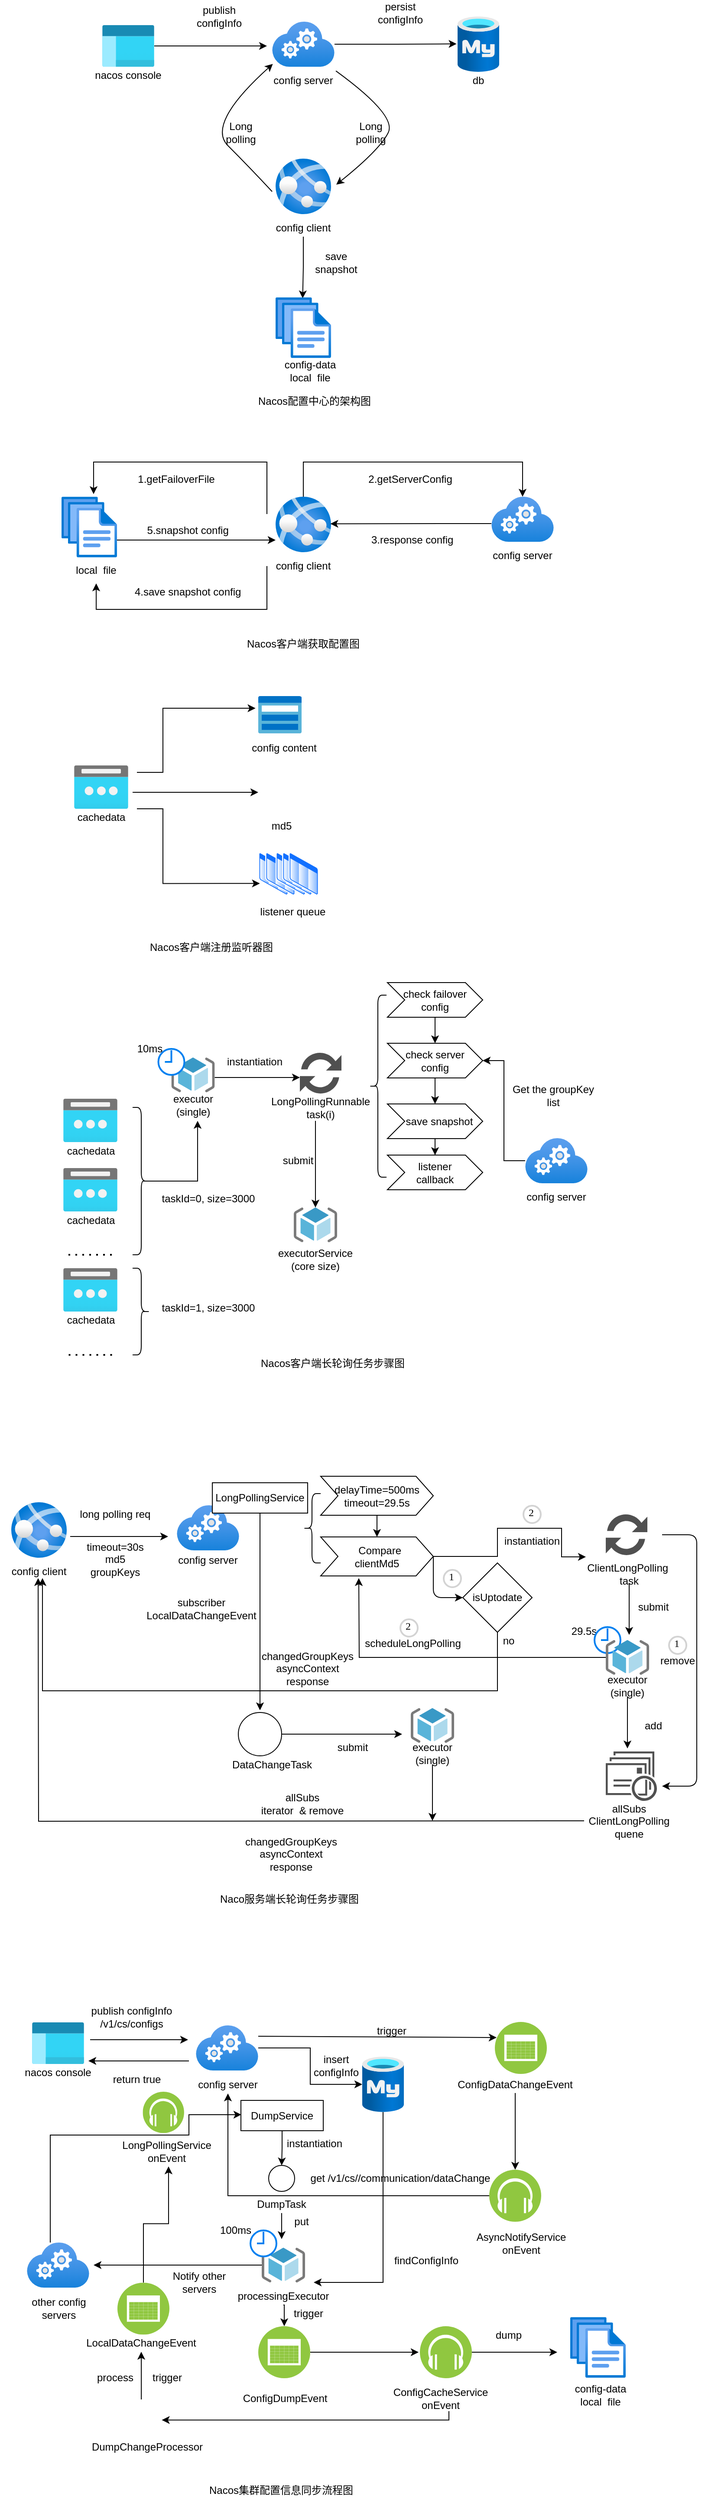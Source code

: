 <mxfile version="15.0.6" type="github">
  <diagram id="Z2MBk3b5jhYrL6u7EaBI" name="第 1 页">
    <mxGraphModel dx="946" dy="662" grid="1" gridSize="10" guides="1" tooltips="1" connect="1" arrows="1" fold="1" page="1" pageScale="1" pageWidth="827" pageHeight="1169" math="0" shadow="0">
      <root>
        <mxCell id="0" />
        <mxCell id="1" parent="0" />
        <mxCell id="Sb2YkB7NiELVCZ7mtvQ2-1" value="" style="aspect=fixed;html=1;points=[];align=center;image;fontSize=12;image=img/lib/azure2/databases/Azure_Database_MySQL_Server.svg;" parent="1" vertex="1">
          <mxGeometry x="540" y="126" width="48" height="64" as="geometry" />
        </mxCell>
        <mxCell id="Sb2YkB7NiELVCZ7mtvQ2-16" style="edgeStyle=orthogonalEdgeStyle;rounded=0;orthogonalLoop=1;jettySize=auto;html=1;" parent="1" source="Sb2YkB7NiELVCZ7mtvQ2-4" edge="1">
          <mxGeometry relative="1" as="geometry">
            <mxPoint x="320" y="160" as="targetPoint" />
          </mxGeometry>
        </mxCell>
        <mxCell id="Sb2YkB7NiELVCZ7mtvQ2-17" style="edgeStyle=orthogonalEdgeStyle;rounded=0;orthogonalLoop=1;jettySize=auto;html=1;entryX=-0.025;entryY=0.494;entryDx=0;entryDy=0;entryPerimeter=0;" parent="1" source="Sb2YkB7NiELVCZ7mtvQ2-6" target="Sb2YkB7NiELVCZ7mtvQ2-1" edge="1">
          <mxGeometry relative="1" as="geometry" />
        </mxCell>
        <mxCell id="Sb2YkB7NiELVCZ7mtvQ2-13" value="db" style="text;html=1;strokeColor=none;fillColor=none;align=center;verticalAlign=middle;whiteSpace=wrap;rounded=0;" parent="1" vertex="1">
          <mxGeometry x="519" y="190" width="90" height="20" as="geometry" />
        </mxCell>
        <mxCell id="Sb2YkB7NiELVCZ7mtvQ2-23" style="edgeStyle=orthogonalEdgeStyle;rounded=0;orthogonalLoop=1;jettySize=auto;html=1;entryX=0.488;entryY=0.017;entryDx=0;entryDy=0;entryPerimeter=0;" parent="1" source="Sb2YkB7NiELVCZ7mtvQ2-14" target="Sb2YkB7NiELVCZ7mtvQ2-3" edge="1">
          <mxGeometry relative="1" as="geometry" />
        </mxCell>
        <mxCell id="Sb2YkB7NiELVCZ7mtvQ2-20" value="" style="curved=1;endArrow=classic;html=1;exitX=-0.062;exitY=0.594;exitDx=0;exitDy=0;exitPerimeter=0;entryX=0.011;entryY=0.938;entryDx=0;entryDy=0;entryPerimeter=0;" parent="1" source="Sb2YkB7NiELVCZ7mtvQ2-5" target="Sb2YkB7NiELVCZ7mtvQ2-6" edge="1">
          <mxGeometry width="50" height="50" relative="1" as="geometry">
            <mxPoint x="250" y="300" as="sourcePoint" />
            <mxPoint x="300" y="250" as="targetPoint" />
            <Array as="points">
              <mxPoint x="300" y="300" />
              <mxPoint x="250" y="250" />
            </Array>
          </mxGeometry>
        </mxCell>
        <mxCell id="Sb2YkB7NiELVCZ7mtvQ2-22" value="" style="curved=1;endArrow=classic;html=1;exitX=1.022;exitY=1.092;exitDx=0;exitDy=0;exitPerimeter=0;" parent="1" source="Sb2YkB7NiELVCZ7mtvQ2-6" edge="1">
          <mxGeometry width="50" height="50" relative="1" as="geometry">
            <mxPoint x="420" y="190" as="sourcePoint" />
            <mxPoint x="400" y="320" as="targetPoint" />
            <Array as="points">
              <mxPoint x="470" y="240" />
              <mxPoint x="450" y="280" />
            </Array>
          </mxGeometry>
        </mxCell>
        <mxCell id="Sb2YkB7NiELVCZ7mtvQ2-24" value="Long polling" style="text;html=1;strokeColor=none;fillColor=none;align=center;verticalAlign=middle;whiteSpace=wrap;rounded=0;" parent="1" vertex="1">
          <mxGeometry x="270" y="250" width="40" height="20" as="geometry" />
        </mxCell>
        <mxCell id="Sb2YkB7NiELVCZ7mtvQ2-26" value="Long polling" style="text;html=1;strokeColor=none;fillColor=none;align=center;verticalAlign=middle;whiteSpace=wrap;rounded=0;" parent="1" vertex="1">
          <mxGeometry x="420" y="250" width="40" height="20" as="geometry" />
        </mxCell>
        <mxCell id="Sb2YkB7NiELVCZ7mtvQ2-27" value="save snapshot" style="text;html=1;strokeColor=none;fillColor=none;align=center;verticalAlign=middle;whiteSpace=wrap;rounded=0;" parent="1" vertex="1">
          <mxGeometry x="380" y="400" width="40" height="20" as="geometry" />
        </mxCell>
        <mxCell id="Sb2YkB7NiELVCZ7mtvQ2-30" value="publish configInfo" style="text;html=1;strokeColor=none;fillColor=none;align=center;verticalAlign=middle;whiteSpace=wrap;rounded=0;" parent="1" vertex="1">
          <mxGeometry x="220" y="116" width="90" height="20" as="geometry" />
        </mxCell>
        <mxCell id="Sb2YkB7NiELVCZ7mtvQ2-31" value="persist configInfo" style="text;html=1;strokeColor=none;fillColor=none;align=center;verticalAlign=middle;whiteSpace=wrap;rounded=0;" parent="1" vertex="1">
          <mxGeometry x="429" y="112" width="90" height="20" as="geometry" />
        </mxCell>
        <mxCell id="Sb2YkB7NiELVCZ7mtvQ2-32" value="Nacos配置中心的架构图" style="text;html=1;strokeColor=none;fillColor=none;align=center;verticalAlign=middle;whiteSpace=wrap;rounded=0;" parent="1" vertex="1">
          <mxGeometry x="290" y="560" width="170" height="20" as="geometry" />
        </mxCell>
        <mxCell id="Sb2YkB7NiELVCZ7mtvQ2-33" value="" style="group" parent="1" vertex="1" connectable="0">
          <mxGeometry x="317" y="290" width="90" height="90" as="geometry" />
        </mxCell>
        <mxCell id="Sb2YkB7NiELVCZ7mtvQ2-5" value="" style="aspect=fixed;html=1;points=[];align=center;image;fontSize=12;image=img/lib/azure2/compute/App_Services.svg;" parent="Sb2YkB7NiELVCZ7mtvQ2-33" vertex="1">
          <mxGeometry x="13" width="64" height="64" as="geometry" />
        </mxCell>
        <mxCell id="Sb2YkB7NiELVCZ7mtvQ2-14" value="config client" style="text;html=1;strokeColor=none;fillColor=none;align=center;verticalAlign=middle;whiteSpace=wrap;rounded=0;" parent="Sb2YkB7NiELVCZ7mtvQ2-33" vertex="1">
          <mxGeometry y="70" width="90" height="20" as="geometry" />
        </mxCell>
        <mxCell id="Sb2YkB7NiELVCZ7mtvQ2-34" value="" style="group" parent="1" vertex="1" connectable="0">
          <mxGeometry x="317" y="132" width="90" height="78" as="geometry" />
        </mxCell>
        <mxCell id="Sb2YkB7NiELVCZ7mtvQ2-6" value="" style="aspect=fixed;html=1;points=[];align=center;image;fontSize=12;image=img/lib/azure2/compute/Cloud_Services_Classic.svg;" parent="Sb2YkB7NiELVCZ7mtvQ2-34" vertex="1">
          <mxGeometry x="9" width="72" height="52" as="geometry" />
        </mxCell>
        <mxCell id="Sb2YkB7NiELVCZ7mtvQ2-12" value="config server" style="text;html=1;strokeColor=none;fillColor=none;align=center;verticalAlign=middle;whiteSpace=wrap;rounded=0;" parent="Sb2YkB7NiELVCZ7mtvQ2-34" vertex="1">
          <mxGeometry y="58" width="90" height="20" as="geometry" />
        </mxCell>
        <mxCell id="Sb2YkB7NiELVCZ7mtvQ2-38" value="" style="group" parent="1" vertex="1" connectable="0">
          <mxGeometry x="115" y="136" width="90" height="68" as="geometry" />
        </mxCell>
        <mxCell id="Sb2YkB7NiELVCZ7mtvQ2-4" value="" style="aspect=fixed;html=1;points=[];align=center;image;fontSize=12;image=img/lib/azure2/general/Management_Portal.svg;" parent="Sb2YkB7NiELVCZ7mtvQ2-38" vertex="1">
          <mxGeometry x="15" width="60" height="48" as="geometry" />
        </mxCell>
        <mxCell id="Sb2YkB7NiELVCZ7mtvQ2-9" value="nacos console" style="text;html=1;strokeColor=none;fillColor=none;align=center;verticalAlign=middle;whiteSpace=wrap;rounded=0;" parent="Sb2YkB7NiELVCZ7mtvQ2-38" vertex="1">
          <mxGeometry y="48" width="90" height="20" as="geometry" />
        </mxCell>
        <mxCell id="Sb2YkB7NiELVCZ7mtvQ2-39" value="" style="group" parent="1" vertex="1" connectable="0">
          <mxGeometry x="317" y="680" width="90" height="90" as="geometry" />
        </mxCell>
        <mxCell id="Sb2YkB7NiELVCZ7mtvQ2-40" value="" style="aspect=fixed;html=1;points=[];align=center;image;fontSize=12;image=img/lib/azure2/compute/App_Services.svg;" parent="Sb2YkB7NiELVCZ7mtvQ2-39" vertex="1">
          <mxGeometry x="13" width="64" height="64" as="geometry" />
        </mxCell>
        <mxCell id="Sb2YkB7NiELVCZ7mtvQ2-41" value="config client" style="text;html=1;strokeColor=none;fillColor=none;align=center;verticalAlign=middle;whiteSpace=wrap;rounded=0;" parent="Sb2YkB7NiELVCZ7mtvQ2-39" vertex="1">
          <mxGeometry y="70" width="90" height="20" as="geometry" />
        </mxCell>
        <mxCell id="Sb2YkB7NiELVCZ7mtvQ2-45" value="" style="group" parent="1" vertex="1" connectable="0">
          <mxGeometry x="317" y="450" width="106" height="100" as="geometry" />
        </mxCell>
        <mxCell id="Sb2YkB7NiELVCZ7mtvQ2-50" value="" style="group" parent="Sb2YkB7NiELVCZ7mtvQ2-45" vertex="1" connectable="0">
          <mxGeometry width="106" height="100" as="geometry" />
        </mxCell>
        <mxCell id="Sb2YkB7NiELVCZ7mtvQ2-3" value="" style="aspect=fixed;html=1;points=[];align=center;image;fontSize=12;image=img/lib/azure2/general/Files.svg;" parent="Sb2YkB7NiELVCZ7mtvQ2-50" vertex="1">
          <mxGeometry x="13" width="64" height="70" as="geometry" />
        </mxCell>
        <mxCell id="Sb2YkB7NiELVCZ7mtvQ2-15" value="config-data&lt;br&gt;local&amp;nbsp;&amp;nbsp;file" style="text;html=1;strokeColor=none;fillColor=none;align=center;verticalAlign=middle;whiteSpace=wrap;rounded=0;" parent="Sb2YkB7NiELVCZ7mtvQ2-50" vertex="1">
          <mxGeometry y="70" width="106" height="30" as="geometry" />
        </mxCell>
        <mxCell id="Sb2YkB7NiELVCZ7mtvQ2-47" value="" style="group" parent="1" vertex="1" connectable="0">
          <mxGeometry x="570" y="680" width="90" height="78" as="geometry" />
        </mxCell>
        <mxCell id="Sb2YkB7NiELVCZ7mtvQ2-48" value="" style="aspect=fixed;html=1;points=[];align=center;image;fontSize=12;image=img/lib/azure2/compute/Cloud_Services_Classic.svg;" parent="Sb2YkB7NiELVCZ7mtvQ2-47" vertex="1">
          <mxGeometry x="9" width="72" height="52" as="geometry" />
        </mxCell>
        <mxCell id="Sb2YkB7NiELVCZ7mtvQ2-49" value="config server" style="text;html=1;strokeColor=none;fillColor=none;align=center;verticalAlign=middle;whiteSpace=wrap;rounded=0;" parent="Sb2YkB7NiELVCZ7mtvQ2-47" vertex="1">
          <mxGeometry y="58" width="90" height="20" as="geometry" />
        </mxCell>
        <mxCell id="Sb2YkB7NiELVCZ7mtvQ2-51" value="" style="group" parent="1" vertex="1" connectable="0">
          <mxGeometry x="70" y="680" width="106" height="100" as="geometry" />
        </mxCell>
        <mxCell id="Sb2YkB7NiELVCZ7mtvQ2-52" value="" style="group" parent="Sb2YkB7NiELVCZ7mtvQ2-51" vertex="1" connectable="0">
          <mxGeometry width="106" height="100" as="geometry" />
        </mxCell>
        <mxCell id="Sb2YkB7NiELVCZ7mtvQ2-53" value="" style="aspect=fixed;html=1;points=[];align=center;image;fontSize=12;image=img/lib/azure2/general/Files.svg;" parent="Sb2YkB7NiELVCZ7mtvQ2-52" vertex="1">
          <mxGeometry x="13" width="64" height="70" as="geometry" />
        </mxCell>
        <mxCell id="Sb2YkB7NiELVCZ7mtvQ2-54" value="local&amp;nbsp;&amp;nbsp;file" style="text;html=1;strokeColor=none;fillColor=none;align=center;verticalAlign=middle;whiteSpace=wrap;rounded=0;" parent="Sb2YkB7NiELVCZ7mtvQ2-52" vertex="1">
          <mxGeometry y="70" width="106" height="30" as="geometry" />
        </mxCell>
        <mxCell id="Sb2YkB7NiELVCZ7mtvQ2-55" value="Nacos客户端获取配置图" style="text;html=1;strokeColor=none;fillColor=none;align=center;verticalAlign=middle;whiteSpace=wrap;rounded=0;" parent="1" vertex="1">
          <mxGeometry x="277" y="840" width="170" height="20" as="geometry" />
        </mxCell>
        <mxCell id="Sb2YkB7NiELVCZ7mtvQ2-57" style="edgeStyle=orthogonalEdgeStyle;rounded=0;orthogonalLoop=1;jettySize=auto;html=1;" parent="1" edge="1">
          <mxGeometry relative="1" as="geometry">
            <mxPoint x="120" y="677" as="targetPoint" />
            <mxPoint x="320" y="700" as="sourcePoint" />
            <Array as="points">
              <mxPoint x="320" y="640" />
              <mxPoint x="120" y="640" />
            </Array>
          </mxGeometry>
        </mxCell>
        <mxCell id="Sb2YkB7NiELVCZ7mtvQ2-58" style="edgeStyle=orthogonalEdgeStyle;rounded=0;orthogonalLoop=1;jettySize=auto;html=1;" parent="1" source="Sb2YkB7NiELVCZ7mtvQ2-53" edge="1">
          <mxGeometry relative="1" as="geometry">
            <mxPoint x="330" y="730" as="targetPoint" />
            <Array as="points">
              <mxPoint x="190" y="730" />
              <mxPoint x="190" y="730" />
            </Array>
          </mxGeometry>
        </mxCell>
        <mxCell id="Sb2YkB7NiELVCZ7mtvQ2-59" style="edgeStyle=orthogonalEdgeStyle;rounded=0;orthogonalLoop=1;jettySize=auto;html=1;entryX=0.5;entryY=1;entryDx=0;entryDy=0;" parent="1" target="Sb2YkB7NiELVCZ7mtvQ2-54" edge="1">
          <mxGeometry relative="1" as="geometry">
            <mxPoint x="220" y="840" as="targetPoint" />
            <mxPoint x="320" y="760" as="sourcePoint" />
            <Array as="points">
              <mxPoint x="320" y="765" />
              <mxPoint x="320" y="810" />
              <mxPoint x="123" y="810" />
            </Array>
          </mxGeometry>
        </mxCell>
        <mxCell id="Sb2YkB7NiELVCZ7mtvQ2-61" value="1.getFailoverFile" style="text;html=1;align=center;verticalAlign=middle;resizable=0;points=[];autosize=1;strokeColor=none;fillColor=none;" parent="1" vertex="1">
          <mxGeometry x="165" y="650" width="100" height="20" as="geometry" />
        </mxCell>
        <mxCell id="Sb2YkB7NiELVCZ7mtvQ2-66" style="edgeStyle=orthogonalEdgeStyle;rounded=0;orthogonalLoop=1;jettySize=auto;html=1;" parent="1" source="Sb2YkB7NiELVCZ7mtvQ2-40" target="Sb2YkB7NiELVCZ7mtvQ2-48" edge="1">
          <mxGeometry relative="1" as="geometry">
            <mxPoint x="590" y="650" as="targetPoint" />
            <Array as="points">
              <mxPoint x="362" y="640" />
              <mxPoint x="615" y="640" />
            </Array>
          </mxGeometry>
        </mxCell>
        <mxCell id="Sb2YkB7NiELVCZ7mtvQ2-67" style="edgeStyle=orthogonalEdgeStyle;rounded=0;orthogonalLoop=1;jettySize=auto;html=1;entryX=0.988;entryY=0.488;entryDx=0;entryDy=0;entryPerimeter=0;" parent="1" source="Sb2YkB7NiELVCZ7mtvQ2-48" target="Sb2YkB7NiELVCZ7mtvQ2-40" edge="1">
          <mxGeometry relative="1" as="geometry">
            <Array as="points">
              <mxPoint x="530" y="711" />
              <mxPoint x="530" y="711" />
            </Array>
          </mxGeometry>
        </mxCell>
        <mxCell id="Sb2YkB7NiELVCZ7mtvQ2-68" value="2.getServerConfig" style="text;html=1;align=center;verticalAlign=middle;resizable=0;points=[];autosize=1;strokeColor=none;fillColor=none;" parent="1" vertex="1">
          <mxGeometry x="430" y="650" width="110" height="20" as="geometry" />
        </mxCell>
        <mxCell id="Sb2YkB7NiELVCZ7mtvQ2-69" value="3.response config&amp;nbsp;" style="text;html=1;align=center;verticalAlign=middle;resizable=0;points=[];autosize=1;strokeColor=none;fillColor=none;" parent="1" vertex="1">
          <mxGeometry x="434" y="720" width="110" height="20" as="geometry" />
        </mxCell>
        <mxCell id="Sb2YkB7NiELVCZ7mtvQ2-70" value="4.save snapshot config&amp;nbsp;" style="text;html=1;align=center;verticalAlign=middle;resizable=0;points=[];autosize=1;strokeColor=none;fillColor=none;" parent="1" vertex="1">
          <mxGeometry x="160" y="780" width="140" height="20" as="geometry" />
        </mxCell>
        <mxCell id="Sb2YkB7NiELVCZ7mtvQ2-71" value="5.snapshot config&amp;nbsp;" style="text;html=1;align=center;verticalAlign=middle;resizable=0;points=[];autosize=1;strokeColor=none;fillColor=none;" parent="1" vertex="1">
          <mxGeometry x="175" y="709" width="110" height="20" as="geometry" />
        </mxCell>
        <mxCell id="Sb2YkB7NiELVCZ7mtvQ2-103" style="edgeStyle=orthogonalEdgeStyle;rounded=0;orthogonalLoop=1;jettySize=auto;html=1;entryX=-0.064;entryY=0.326;entryDx=0;entryDy=0;entryPerimeter=0;" parent="1" target="Sb2YkB7NiELVCZ7mtvQ2-81" edge="1">
          <mxGeometry relative="1" as="geometry">
            <mxPoint x="170" y="998" as="sourcePoint" />
            <Array as="points">
              <mxPoint x="200" y="998" />
              <mxPoint x="200" y="924" />
            </Array>
          </mxGeometry>
        </mxCell>
        <mxCell id="Sb2YkB7NiELVCZ7mtvQ2-104" style="edgeStyle=orthogonalEdgeStyle;rounded=0;orthogonalLoop=1;jettySize=auto;html=1;entryX=0;entryY=0.5;entryDx=0;entryDy=0;" parent="1" target="Sb2YkB7NiELVCZ7mtvQ2-92" edge="1">
          <mxGeometry relative="1" as="geometry">
            <mxPoint x="165" y="1021" as="sourcePoint" />
            <Array as="points">
              <mxPoint x="200" y="1021" />
              <mxPoint x="200" y="1021" />
            </Array>
          </mxGeometry>
        </mxCell>
        <mxCell id="Sb2YkB7NiELVCZ7mtvQ2-81" value="" style="aspect=fixed;html=1;points=[];align=center;image;fontSize=12;image=img/lib/mscae/ClassicStorage.svg;" parent="1" vertex="1">
          <mxGeometry x="310" y="910" width="50" height="43" as="geometry" />
        </mxCell>
        <mxCell id="Sb2YkB7NiELVCZ7mtvQ2-91" value="config content" style="text;html=1;strokeColor=none;fillColor=none;align=center;verticalAlign=middle;whiteSpace=wrap;rounded=0;" parent="1" vertex="1">
          <mxGeometry x="300" y="960" width="80" height="20" as="geometry" />
        </mxCell>
        <mxCell id="Sb2YkB7NiELVCZ7mtvQ2-92" value="" style="shape=image;html=1;verticalAlign=top;verticalLabelPosition=bottom;labelBackgroundColor=#ffffff;imageAspect=0;aspect=fixed;image=https://cdn0.iconfinder.com/data/icons/security-double-colour-blue-black-vol-2/52/folder__security__secret__locked-128.png" parent="1" vertex="1">
          <mxGeometry x="310" y="992" width="58" height="58" as="geometry" />
        </mxCell>
        <mxCell id="Sb2YkB7NiELVCZ7mtvQ2-94" value="md5" style="text;html=1;strokeColor=none;fillColor=none;align=center;verticalAlign=middle;whiteSpace=wrap;rounded=0;" parent="1" vertex="1">
          <mxGeometry x="317" y="1050" width="40" height="20" as="geometry" />
        </mxCell>
        <mxCell id="Sb2YkB7NiELVCZ7mtvQ2-95" value="listener queue" style="text;html=1;strokeColor=none;fillColor=none;align=center;verticalAlign=middle;whiteSpace=wrap;rounded=0;" parent="1" vertex="1">
          <mxGeometry x="310" y="1149" width="80" height="20" as="geometry" />
        </mxCell>
        <mxCell id="Sb2YkB7NiELVCZ7mtvQ2-105" style="edgeStyle=orthogonalEdgeStyle;rounded=0;orthogonalLoop=1;jettySize=auto;html=1;entryX=0;entryY=0.75;entryDx=0;entryDy=0;" parent="1" target="Sb2YkB7NiELVCZ7mtvQ2-87" edge="1">
          <mxGeometry relative="1" as="geometry">
            <mxPoint x="170" y="1040" as="sourcePoint" />
            <Array as="points">
              <mxPoint x="170" y="1040" />
              <mxPoint x="200" y="1040" />
              <mxPoint x="200" y="1126" />
            </Array>
          </mxGeometry>
        </mxCell>
        <mxCell id="Sb2YkB7NiELVCZ7mtvQ2-102" value="" style="group" parent="1" vertex="1" connectable="0">
          <mxGeometry x="310" y="1090" width="70" height="50" as="geometry" />
        </mxCell>
        <mxCell id="Sb2YkB7NiELVCZ7mtvQ2-87" value="" style="aspect=fixed;perimeter=ellipsePerimeter;html=1;align=center;shadow=0;dashed=0;spacingTop=3;image;image=img/lib/active_directory/list.svg;" parent="Sb2YkB7NiELVCZ7mtvQ2-102" vertex="1">
          <mxGeometry width="35" height="50" as="geometry" />
        </mxCell>
        <mxCell id="Sb2YkB7NiELVCZ7mtvQ2-98" value="" style="aspect=fixed;perimeter=ellipsePerimeter;html=1;align=center;shadow=0;dashed=0;spacingTop=3;image;image=img/lib/active_directory/list.svg;" parent="Sb2YkB7NiELVCZ7mtvQ2-102" vertex="1">
          <mxGeometry x="8" width="35" height="50" as="geometry" />
        </mxCell>
        <mxCell id="Sb2YkB7NiELVCZ7mtvQ2-99" value="" style="aspect=fixed;perimeter=ellipsePerimeter;html=1;align=center;shadow=0;dashed=0;spacingTop=3;image;image=img/lib/active_directory/list.svg;" parent="Sb2YkB7NiELVCZ7mtvQ2-102" vertex="1">
          <mxGeometry x="20" width="35" height="50" as="geometry" />
        </mxCell>
        <mxCell id="Sb2YkB7NiELVCZ7mtvQ2-100" value="" style="aspect=fixed;perimeter=ellipsePerimeter;html=1;align=center;shadow=0;dashed=0;spacingTop=3;image;image=img/lib/active_directory/list.svg;" parent="Sb2YkB7NiELVCZ7mtvQ2-102" vertex="1">
          <mxGeometry x="27.5" width="35" height="50" as="geometry" />
        </mxCell>
        <mxCell id="Sb2YkB7NiELVCZ7mtvQ2-101" value="" style="aspect=fixed;perimeter=ellipsePerimeter;html=1;align=center;shadow=0;dashed=0;spacingTop=3;image;image=img/lib/active_directory/list.svg;" parent="Sb2YkB7NiELVCZ7mtvQ2-102" vertex="1">
          <mxGeometry x="35" width="35" height="50" as="geometry" />
        </mxCell>
        <mxCell id="Sb2YkB7NiELVCZ7mtvQ2-106" value="Nacos客户端注册监听器图" style="text;html=1;strokeColor=none;fillColor=none;align=center;verticalAlign=middle;whiteSpace=wrap;rounded=0;" parent="1" vertex="1">
          <mxGeometry x="176" y="1190" width="160" height="20" as="geometry" />
        </mxCell>
        <mxCell id="Sb2YkB7NiELVCZ7mtvQ2-108" value="" style="group" parent="1" vertex="1" connectable="0">
          <mxGeometry x="97.5" y="990" width="62.5" height="70" as="geometry" />
        </mxCell>
        <mxCell id="Sb2YkB7NiELVCZ7mtvQ2-96" value="cachedata" style="text;html=1;strokeColor=none;fillColor=none;align=center;verticalAlign=middle;whiteSpace=wrap;rounded=0;" parent="Sb2YkB7NiELVCZ7mtvQ2-108" vertex="1">
          <mxGeometry x="11.5" y="50" width="40" height="20" as="geometry" />
        </mxCell>
        <mxCell id="Sb2YkB7NiELVCZ7mtvQ2-107" value="" style="aspect=fixed;html=1;points=[];align=center;image;fontSize=12;image=img/lib/azure2/networking/Public_IP_Addresses.svg;" parent="Sb2YkB7NiELVCZ7mtvQ2-108" vertex="1">
          <mxGeometry width="62.5" height="50" as="geometry" />
        </mxCell>
        <mxCell id="Sb2YkB7NiELVCZ7mtvQ2-109" value="" style="group" parent="1" vertex="1" connectable="0">
          <mxGeometry x="85" y="1454.5" width="62.5" height="70" as="geometry" />
        </mxCell>
        <mxCell id="Sb2YkB7NiELVCZ7mtvQ2-110" value="cachedata" style="text;html=1;strokeColor=none;fillColor=none;align=center;verticalAlign=middle;whiteSpace=wrap;rounded=0;" parent="Sb2YkB7NiELVCZ7mtvQ2-109" vertex="1">
          <mxGeometry x="11.5" y="50" width="40" height="20" as="geometry" />
        </mxCell>
        <mxCell id="Sb2YkB7NiELVCZ7mtvQ2-111" value="" style="aspect=fixed;html=1;points=[];align=center;image;fontSize=12;image=img/lib/azure2/networking/Public_IP_Addresses.svg;" parent="Sb2YkB7NiELVCZ7mtvQ2-109" vertex="1">
          <mxGeometry width="62.5" height="50" as="geometry" />
        </mxCell>
        <mxCell id="Sb2YkB7NiELVCZ7mtvQ2-112" value="" style="group" parent="1" vertex="1" connectable="0">
          <mxGeometry x="85" y="1374.5" width="62.5" height="70" as="geometry" />
        </mxCell>
        <mxCell id="Sb2YkB7NiELVCZ7mtvQ2-113" value="cachedata" style="text;html=1;strokeColor=none;fillColor=none;align=center;verticalAlign=middle;whiteSpace=wrap;rounded=0;" parent="Sb2YkB7NiELVCZ7mtvQ2-112" vertex="1">
          <mxGeometry x="11.5" y="50" width="40" height="20" as="geometry" />
        </mxCell>
        <mxCell id="Sb2YkB7NiELVCZ7mtvQ2-114" value="" style="aspect=fixed;html=1;points=[];align=center;image;fontSize=12;image=img/lib/azure2/networking/Public_IP_Addresses.svg;" parent="Sb2YkB7NiELVCZ7mtvQ2-112" vertex="1">
          <mxGeometry width="62.5" height="50" as="geometry" />
        </mxCell>
        <mxCell id="Sb2YkB7NiELVCZ7mtvQ2-115" value="" style="group" parent="1" vertex="1" connectable="0">
          <mxGeometry x="85" y="1570" width="62.5" height="70" as="geometry" />
        </mxCell>
        <mxCell id="Sb2YkB7NiELVCZ7mtvQ2-116" value="cachedata" style="text;html=1;strokeColor=none;fillColor=none;align=center;verticalAlign=middle;whiteSpace=wrap;rounded=0;" parent="Sb2YkB7NiELVCZ7mtvQ2-115" vertex="1">
          <mxGeometry x="11.5" y="50" width="40" height="20" as="geometry" />
        </mxCell>
        <mxCell id="Sb2YkB7NiELVCZ7mtvQ2-117" value="" style="aspect=fixed;html=1;points=[];align=center;image;fontSize=12;image=img/lib/azure2/networking/Public_IP_Addresses.svg;" parent="Sb2YkB7NiELVCZ7mtvQ2-115" vertex="1">
          <mxGeometry width="62.5" height="50" as="geometry" />
        </mxCell>
        <mxCell id="Sb2YkB7NiELVCZ7mtvQ2-123" value="" style="group" parent="1" vertex="1" connectable="0">
          <mxGeometry x="609" y="1420" width="90" height="78" as="geometry" />
        </mxCell>
        <mxCell id="Sb2YkB7NiELVCZ7mtvQ2-124" value="" style="aspect=fixed;html=1;points=[];align=center;image;fontSize=12;image=img/lib/azure2/compute/Cloud_Services_Classic.svg;" parent="Sb2YkB7NiELVCZ7mtvQ2-123" vertex="1">
          <mxGeometry x="9" width="72" height="52" as="geometry" />
        </mxCell>
        <mxCell id="Sb2YkB7NiELVCZ7mtvQ2-125" value="config server" style="text;html=1;strokeColor=none;fillColor=none;align=center;verticalAlign=middle;whiteSpace=wrap;rounded=0;" parent="Sb2YkB7NiELVCZ7mtvQ2-123" vertex="1">
          <mxGeometry y="58" width="90" height="20" as="geometry" />
        </mxCell>
        <mxCell id="Sb2YkB7NiELVCZ7mtvQ2-131" value="" style="pointerEvents=1;shadow=0;dashed=0;html=1;strokeColor=none;labelPosition=center;verticalLabelPosition=bottom;verticalAlign=top;align=center;fillColor=#505050;shape=mxgraph.mscae.intune.update" parent="1" vertex="1">
          <mxGeometry x="358" y="1320" width="48" height="50" as="geometry" />
        </mxCell>
        <mxCell id="Sb2YkB7NiELVCZ7mtvQ2-165" style="edgeStyle=orthogonalEdgeStyle;rounded=0;orthogonalLoop=1;jettySize=auto;html=1;" parent="1" source="Sb2YkB7NiELVCZ7mtvQ2-133" target="Sb2YkB7NiELVCZ7mtvQ2-131" edge="1">
          <mxGeometry relative="1" as="geometry">
            <Array as="points">
              <mxPoint x="290" y="1350" />
              <mxPoint x="290" y="1350" />
            </Array>
          </mxGeometry>
        </mxCell>
        <mxCell id="Sb2YkB7NiELVCZ7mtvQ2-133" value="" style="aspect=fixed;html=1;points=[];align=center;image;fontSize=12;image=img/lib/mscae/ResourceGroup.svg;" parent="1" vertex="1">
          <mxGeometry x="209.75" y="1327" width="50" height="40" as="geometry" />
        </mxCell>
        <mxCell id="Sb2YkB7NiELVCZ7mtvQ2-135" value="" style="aspect=fixed;html=1;points=[];align=center;image;fontSize=12;image=img/lib/mscae/ResourceGroup.svg;" parent="1" vertex="1">
          <mxGeometry x="351" y="1500" width="50" height="40" as="geometry" />
        </mxCell>
        <mxCell id="Sb2YkB7NiELVCZ7mtvQ2-136" value="executor&lt;br&gt;(single)" style="text;html=1;strokeColor=none;fillColor=none;align=center;verticalAlign=middle;whiteSpace=wrap;rounded=0;" parent="1" vertex="1">
          <mxGeometry x="214.75" y="1372" width="40" height="20" as="geometry" />
        </mxCell>
        <mxCell id="Sb2YkB7NiELVCZ7mtvQ2-137" value="" style="endArrow=none;dashed=1;html=1;dashPattern=1 3;strokeWidth=2;" parent="1" edge="1">
          <mxGeometry width="50" height="50" relative="1" as="geometry">
            <mxPoint x="91" y="1554.5" as="sourcePoint" />
            <mxPoint x="141" y="1554.5" as="targetPoint" />
          </mxGeometry>
        </mxCell>
        <mxCell id="Sb2YkB7NiELVCZ7mtvQ2-139" value="" style="endArrow=none;dashed=1;html=1;dashPattern=1 3;strokeWidth=2;" parent="1" edge="1">
          <mxGeometry width="50" height="50" relative="1" as="geometry">
            <mxPoint x="91.25" y="1670" as="sourcePoint" />
            <mxPoint x="141.25" y="1670" as="targetPoint" />
          </mxGeometry>
        </mxCell>
        <mxCell id="Sb2YkB7NiELVCZ7mtvQ2-168" style="edgeStyle=orthogonalEdgeStyle;rounded=0;orthogonalLoop=1;jettySize=auto;html=1;exitX=0.1;exitY=0.5;exitDx=0;exitDy=0;exitPerimeter=0;" parent="1" source="Sb2YkB7NiELVCZ7mtvQ2-140" edge="1">
          <mxGeometry relative="1" as="geometry">
            <mxPoint x="240" y="1400" as="targetPoint" />
            <Array as="points">
              <mxPoint x="240" y="1470" />
            </Array>
          </mxGeometry>
        </mxCell>
        <mxCell id="Sb2YkB7NiELVCZ7mtvQ2-140" value="" style="shape=curlyBracket;whiteSpace=wrap;html=1;rounded=1;flipH=1;" parent="1" vertex="1">
          <mxGeometry x="165" y="1384.5" width="20" height="170" as="geometry" />
        </mxCell>
        <mxCell id="Sb2YkB7NiELVCZ7mtvQ2-141" value="" style="shape=curlyBracket;whiteSpace=wrap;html=1;rounded=1;flipH=1;" parent="1" vertex="1">
          <mxGeometry x="165" y="1570" width="20" height="100" as="geometry" />
        </mxCell>
        <mxCell id="Sb2YkB7NiELVCZ7mtvQ2-142" value="executorService&lt;br&gt;(core size)" style="text;html=1;strokeColor=none;fillColor=none;align=center;verticalAlign=middle;whiteSpace=wrap;rounded=0;" parent="1" vertex="1">
          <mxGeometry x="321" y="1550" width="110" height="20" as="geometry" />
        </mxCell>
        <mxCell id="Sb2YkB7NiELVCZ7mtvQ2-166" style="edgeStyle=orthogonalEdgeStyle;rounded=0;orthogonalLoop=1;jettySize=auto;html=1;" parent="1" target="Sb2YkB7NiELVCZ7mtvQ2-135" edge="1">
          <mxGeometry relative="1" as="geometry">
            <mxPoint x="376" y="1400" as="sourcePoint" />
            <Array as="points">
              <mxPoint x="376" y="1430" />
              <mxPoint x="376" y="1430" />
            </Array>
          </mxGeometry>
        </mxCell>
        <mxCell id="Sb2YkB7NiELVCZ7mtvQ2-144" value="LongPollingRunnable&lt;br&gt;task(i)" style="text;html=1;strokeColor=none;fillColor=none;align=center;verticalAlign=middle;whiteSpace=wrap;rounded=0;" parent="1" vertex="1">
          <mxGeometry x="350" y="1375" width="64" height="20" as="geometry" />
        </mxCell>
        <mxCell id="Sb2YkB7NiELVCZ7mtvQ2-158" value="" style="edgeStyle=orthogonalEdgeStyle;rounded=0;orthogonalLoop=1;jettySize=auto;html=1;" parent="1" source="Sb2YkB7NiELVCZ7mtvQ2-145" target="Sb2YkB7NiELVCZ7mtvQ2-151" edge="1">
          <mxGeometry relative="1" as="geometry" />
        </mxCell>
        <mxCell id="Sb2YkB7NiELVCZ7mtvQ2-145" value="check failover config" style="shape=step;perimeter=stepPerimeter;whiteSpace=wrap;html=1;fixedSize=1;" parent="1" vertex="1">
          <mxGeometry x="459" y="1240.5" width="110" height="40" as="geometry" />
        </mxCell>
        <mxCell id="Sb2YkB7NiELVCZ7mtvQ2-154" value="" style="edgeStyle=orthogonalEdgeStyle;rounded=0;orthogonalLoop=1;jettySize=auto;html=1;" parent="1" source="Sb2YkB7NiELVCZ7mtvQ2-151" target="Sb2YkB7NiELVCZ7mtvQ2-153" edge="1">
          <mxGeometry relative="1" as="geometry" />
        </mxCell>
        <mxCell id="Sb2YkB7NiELVCZ7mtvQ2-151" value="check server &lt;br&gt;config" style="shape=step;perimeter=stepPerimeter;whiteSpace=wrap;html=1;fixedSize=1;" parent="1" vertex="1">
          <mxGeometry x="459" y="1310.5" width="110" height="40" as="geometry" />
        </mxCell>
        <mxCell id="Sb2YkB7NiELVCZ7mtvQ2-156" value="" style="edgeStyle=orthogonalEdgeStyle;rounded=0;orthogonalLoop=1;jettySize=auto;html=1;" parent="1" source="Sb2YkB7NiELVCZ7mtvQ2-153" target="Sb2YkB7NiELVCZ7mtvQ2-155" edge="1">
          <mxGeometry relative="1" as="geometry" />
        </mxCell>
        <mxCell id="Sb2YkB7NiELVCZ7mtvQ2-153" value="&amp;nbsp; &amp;nbsp;save snapshot" style="shape=step;perimeter=stepPerimeter;whiteSpace=wrap;html=1;fixedSize=1;" parent="1" vertex="1">
          <mxGeometry x="459" y="1380.5" width="110" height="40" as="geometry" />
        </mxCell>
        <mxCell id="Sb2YkB7NiELVCZ7mtvQ2-155" value="listener &lt;br&gt;callback" style="shape=step;perimeter=stepPerimeter;whiteSpace=wrap;html=1;fixedSize=1;" parent="1" vertex="1">
          <mxGeometry x="459" y="1439.5" width="110" height="40" as="geometry" />
        </mxCell>
        <mxCell id="Sb2YkB7NiELVCZ7mtvQ2-160" style="edgeStyle=orthogonalEdgeStyle;rounded=0;orthogonalLoop=1;jettySize=auto;html=1;entryX=1;entryY=0.5;entryDx=0;entryDy=0;" parent="1" source="Sb2YkB7NiELVCZ7mtvQ2-124" target="Sb2YkB7NiELVCZ7mtvQ2-151" edge="1">
          <mxGeometry relative="1" as="geometry" />
        </mxCell>
        <mxCell id="Sb2YkB7NiELVCZ7mtvQ2-161" value="Get the groupKey list" style="text;html=1;strokeColor=none;fillColor=none;align=center;verticalAlign=middle;whiteSpace=wrap;rounded=0;" parent="1" vertex="1">
          <mxGeometry x="595" y="1360.5" width="111" height="20" as="geometry" />
        </mxCell>
        <mxCell id="Sb2YkB7NiELVCZ7mtvQ2-164" value="" style="shape=curlyBracket;whiteSpace=wrap;html=1;rounded=1;" parent="1" vertex="1">
          <mxGeometry x="438" y="1255" width="20" height="210" as="geometry" />
        </mxCell>
        <mxCell id="Sb2YkB7NiELVCZ7mtvQ2-169" value="taskId=0, size=3000" style="text;html=1;strokeColor=none;fillColor=none;align=center;verticalAlign=middle;whiteSpace=wrap;rounded=0;" parent="1" vertex="1">
          <mxGeometry x="195" y="1479.5" width="115" height="20" as="geometry" />
        </mxCell>
        <mxCell id="Sb2YkB7NiELVCZ7mtvQ2-170" value="" style="html=1;verticalLabelPosition=bottom;align=center;labelBackgroundColor=#ffffff;verticalAlign=top;strokeWidth=2;strokeColor=#0080F0;shadow=0;dashed=0;shape=mxgraph.ios7.icons.clock;" parent="1" vertex="1">
          <mxGeometry x="194.75" y="1317" width="30" height="30" as="geometry" />
        </mxCell>
        <mxCell id="Sb2YkB7NiELVCZ7mtvQ2-171" value="10ms" style="text;html=1;strokeColor=none;fillColor=none;align=center;verticalAlign=middle;whiteSpace=wrap;rounded=0;" parent="1" vertex="1">
          <mxGeometry x="164.75" y="1307" width="40" height="20" as="geometry" />
        </mxCell>
        <mxCell id="Sb2YkB7NiELVCZ7mtvQ2-173" value="Nacos客户端长轮询任务步骤图" style="text;html=1;strokeColor=none;fillColor=none;align=center;verticalAlign=middle;whiteSpace=wrap;rounded=0;" parent="1" vertex="1">
          <mxGeometry x="301" y="1670" width="190" height="20" as="geometry" />
        </mxCell>
        <mxCell id="Sb2YkB7NiELVCZ7mtvQ2-174" value="taskId=1, size=3000" style="text;html=1;strokeColor=none;fillColor=none;align=center;verticalAlign=middle;whiteSpace=wrap;rounded=0;" parent="1" vertex="1">
          <mxGeometry x="195" y="1605.5" width="115" height="20" as="geometry" />
        </mxCell>
        <mxCell id="Sb2YkB7NiELVCZ7mtvQ2-175" value="" style="group" parent="1" vertex="1" connectable="0">
          <mxGeometry x="12" y="1840" width="90" height="90" as="geometry" />
        </mxCell>
        <mxCell id="Sb2YkB7NiELVCZ7mtvQ2-176" value="" style="aspect=fixed;html=1;points=[];align=center;image;fontSize=12;image=img/lib/azure2/compute/App_Services.svg;" parent="Sb2YkB7NiELVCZ7mtvQ2-175" vertex="1">
          <mxGeometry x="13" width="64" height="64" as="geometry" />
        </mxCell>
        <mxCell id="Sb2YkB7NiELVCZ7mtvQ2-177" value="config client" style="text;html=1;strokeColor=none;fillColor=none;align=center;verticalAlign=middle;whiteSpace=wrap;rounded=0;" parent="Sb2YkB7NiELVCZ7mtvQ2-175" vertex="1">
          <mxGeometry y="70" width="90" height="20" as="geometry" />
        </mxCell>
        <mxCell id="Sb2YkB7NiELVCZ7mtvQ2-178" value="" style="group" parent="1" vertex="1" connectable="0">
          <mxGeometry x="207" y="1837.5" width="160" height="80" as="geometry" />
        </mxCell>
        <mxCell id="Sb2YkB7NiELVCZ7mtvQ2-180" value="config server" style="text;html=1;strokeColor=none;fillColor=none;align=center;verticalAlign=middle;whiteSpace=wrap;rounded=0;" parent="Sb2YkB7NiELVCZ7mtvQ2-178" vertex="1">
          <mxGeometry y="59.487" width="90" height="20.513" as="geometry" />
        </mxCell>
        <mxCell id="Sb2YkB7NiELVCZ7mtvQ2-181" style="edgeStyle=orthogonalEdgeStyle;rounded=0;orthogonalLoop=1;jettySize=auto;html=1;" parent="1" edge="1">
          <mxGeometry relative="1" as="geometry">
            <mxPoint x="93" y="1879.5" as="sourcePoint" />
            <mxPoint x="206" y="1879.5" as="targetPoint" />
            <Array as="points">
              <mxPoint x="166" y="1879.5" />
              <mxPoint x="166" y="1879.5" />
            </Array>
          </mxGeometry>
        </mxCell>
        <mxCell id="Sb2YkB7NiELVCZ7mtvQ2-182" value="long polling req&lt;br&gt;" style="text;html=1;strokeColor=none;fillColor=none;align=center;verticalAlign=middle;whiteSpace=wrap;rounded=0;" parent="1" vertex="1">
          <mxGeometry x="99.75" y="1843.5" width="90" height="20" as="geometry" />
        </mxCell>
        <mxCell id="Sb2YkB7NiELVCZ7mtvQ2-183" value="" style="edgeStyle=orthogonalEdgeStyle;rounded=0;orthogonalLoop=1;jettySize=auto;html=1;" parent="1" source="Sb2YkB7NiELVCZ7mtvQ2-184" target="Sb2YkB7NiELVCZ7mtvQ2-186" edge="1">
          <mxGeometry relative="1" as="geometry" />
        </mxCell>
        <mxCell id="Sb2YkB7NiELVCZ7mtvQ2-184" value="delayTime=500ms&lt;br&gt;timeout=29.5s" style="shape=step;perimeter=stepPerimeter;whiteSpace=wrap;html=1;fixedSize=1;" parent="1" vertex="1">
          <mxGeometry x="382" y="1810" width="130" height="45" as="geometry" />
        </mxCell>
        <mxCell id="Sb2YkB7NiELVCZ7mtvQ2-186" value="&amp;nbsp; Compare &lt;br&gt;clientMd5" style="shape=step;perimeter=stepPerimeter;whiteSpace=wrap;html=1;fixedSize=1;" parent="1" vertex="1">
          <mxGeometry x="382" y="1880" width="130" height="45" as="geometry" />
        </mxCell>
        <mxCell id="Sb2YkB7NiELVCZ7mtvQ2-190" value="" style="shape=curlyBracket;whiteSpace=wrap;html=1;rounded=1;" parent="1" vertex="1">
          <mxGeometry x="362" y="1830" width="20" height="80" as="geometry" />
        </mxCell>
        <mxCell id="Sb2YkB7NiELVCZ7mtvQ2-194" style="edgeStyle=orthogonalEdgeStyle;rounded=0;orthogonalLoop=1;jettySize=auto;html=1;entryX=0.5;entryY=1;entryDx=0;entryDy=0;exitX=0.5;exitY=1;exitDx=0;exitDy=0;" parent="1" source="Sb2YkB7NiELVCZ7mtvQ2-192" edge="1">
          <mxGeometry relative="1" as="geometry">
            <mxPoint x="61" y="1927.5" as="targetPoint" />
            <Array as="points">
              <mxPoint x="586" y="2057.5" />
              <mxPoint x="61" y="2057.5" />
            </Array>
          </mxGeometry>
        </mxCell>
        <mxCell id="Sb2YkB7NiELVCZ7mtvQ2-198" style="edgeStyle=orthogonalEdgeStyle;rounded=0;orthogonalLoop=1;jettySize=auto;html=1;" parent="1" source="Sb2YkB7NiELVCZ7mtvQ2-186" edge="1">
          <mxGeometry relative="1" as="geometry">
            <mxPoint x="688" y="1903" as="targetPoint" />
            <Array as="points">
              <mxPoint x="586" y="1903" />
              <mxPoint x="586" y="1870" />
              <mxPoint x="660" y="1870" />
              <mxPoint x="660" y="1903" />
            </Array>
          </mxGeometry>
        </mxCell>
        <mxCell id="Sb2YkB7NiELVCZ7mtvQ2-192" value="isUptodate" style="rhombus;whiteSpace=wrap;html=1;" parent="1" vertex="1">
          <mxGeometry x="546" y="1910" width="80" height="80" as="geometry" />
        </mxCell>
        <mxCell id="Sb2YkB7NiELVCZ7mtvQ2-195" value="changedGroupKeys asyncContext&lt;br&gt;response" style="text;html=1;strokeColor=none;fillColor=none;align=center;verticalAlign=middle;whiteSpace=wrap;rounded=0;" parent="1" vertex="1">
          <mxGeometry x="307" y="2021.5" width="120" height="20" as="geometry" />
        </mxCell>
        <mxCell id="Sb2YkB7NiELVCZ7mtvQ2-196" value="" style="pointerEvents=1;shadow=0;dashed=0;html=1;strokeColor=none;labelPosition=center;verticalLabelPosition=bottom;verticalAlign=top;align=center;fillColor=#505050;shape=mxgraph.mscae.intune.update" parent="1" vertex="1">
          <mxGeometry x="711" y="1852.5" width="48" height="50" as="geometry" />
        </mxCell>
        <mxCell id="Sb2YkB7NiELVCZ7mtvQ2-205" style="edgeStyle=orthogonalEdgeStyle;rounded=0;orthogonalLoop=1;jettySize=auto;html=1;" parent="1" source="Sb2YkB7NiELVCZ7mtvQ2-197" edge="1">
          <mxGeometry relative="1" as="geometry">
            <mxPoint x="738" y="1993" as="targetPoint" />
          </mxGeometry>
        </mxCell>
        <mxCell id="Sb2YkB7NiELVCZ7mtvQ2-197" value="ClientLongPolling&amp;nbsp;&lt;br&gt;task" style="text;html=1;strokeColor=none;fillColor=none;align=center;verticalAlign=middle;whiteSpace=wrap;rounded=0;" parent="1" vertex="1">
          <mxGeometry x="711" y="1913" width="54" height="20" as="geometry" />
        </mxCell>
        <mxCell id="Sb2YkB7NiELVCZ7mtvQ2-199" value="no" style="text;html=1;strokeColor=none;fillColor=none;align=center;verticalAlign=middle;whiteSpace=wrap;rounded=0;" parent="1" vertex="1">
          <mxGeometry x="579" y="1990" width="40" height="20" as="geometry" />
        </mxCell>
        <mxCell id="Sb2YkB7NiELVCZ7mtvQ2-215" style="edgeStyle=orthogonalEdgeStyle;rounded=0;orthogonalLoop=1;jettySize=auto;html=1;" parent="1" source="Sb2YkB7NiELVCZ7mtvQ2-201" edge="1">
          <mxGeometry relative="1" as="geometry">
            <mxPoint x="426" y="1927.5" as="targetPoint" />
          </mxGeometry>
        </mxCell>
        <mxCell id="Sb2YkB7NiELVCZ7mtvQ2-220" value="" style="edgeStyle=orthogonalEdgeStyle;rounded=0;orthogonalLoop=1;jettySize=auto;html=1;" parent="1" source="Sb2YkB7NiELVCZ7mtvQ2-202" edge="1">
          <mxGeometry relative="1" as="geometry">
            <mxPoint x="736" y="2124" as="targetPoint" />
          </mxGeometry>
        </mxCell>
        <mxCell id="Sb2YkB7NiELVCZ7mtvQ2-206" value="29.5s" style="text;html=1;strokeColor=none;fillColor=none;align=center;verticalAlign=middle;whiteSpace=wrap;rounded=0;" parent="1" vertex="1">
          <mxGeometry x="666" y="1979" width="40" height="20" as="geometry" />
        </mxCell>
        <mxCell id="Sb2YkB7NiELVCZ7mtvQ2-207" value="" style="html=1;verticalLabelPosition=bottom;align=center;labelBackgroundColor=#ffffff;verticalAlign=top;strokeWidth=2;strokeColor=#0080F0;shadow=0;dashed=0;shape=mxgraph.ios7.icons.clock;" parent="1" vertex="1">
          <mxGeometry x="698" y="1984" width="30" height="30" as="geometry" />
        </mxCell>
        <mxCell id="Sb2YkB7NiELVCZ7mtvQ2-208" value="submit" style="text;html=1;strokeColor=none;fillColor=none;align=center;verticalAlign=middle;whiteSpace=wrap;rounded=0;" parent="1" vertex="1">
          <mxGeometry x="336" y="1435.5" width="40" height="20" as="geometry" />
        </mxCell>
        <mxCell id="Sb2YkB7NiELVCZ7mtvQ2-209" value="submit" style="text;html=1;strokeColor=none;fillColor=none;align=center;verticalAlign=middle;whiteSpace=wrap;rounded=0;" parent="1" vertex="1">
          <mxGeometry x="746" y="1951" width="40" height="20" as="geometry" />
        </mxCell>
        <mxCell id="Sb2YkB7NiELVCZ7mtvQ2-210" value="instantiation" style="text;html=1;strokeColor=none;fillColor=none;align=center;verticalAlign=middle;whiteSpace=wrap;rounded=0;" parent="1" vertex="1">
          <mxGeometry x="286" y="1322" width="40" height="20" as="geometry" />
        </mxCell>
        <mxCell id="Sb2YkB7NiELVCZ7mtvQ2-211" value="instantiation" style="text;html=1;strokeColor=none;fillColor=none;align=center;verticalAlign=middle;whiteSpace=wrap;rounded=0;" parent="1" vertex="1">
          <mxGeometry x="600" y="1875" width="52" height="20" as="geometry" />
        </mxCell>
        <mxCell id="Sb2YkB7NiELVCZ7mtvQ2-214" value="" style="endArrow=classic;html=1;exitX=1;exitY=0.5;exitDx=0;exitDy=0;entryX=0;entryY=0.5;entryDx=0;entryDy=0;" parent="1" source="Sb2YkB7NiELVCZ7mtvQ2-186" target="Sb2YkB7NiELVCZ7mtvQ2-192" edge="1">
          <mxGeometry width="50" height="50" relative="1" as="geometry">
            <mxPoint x="485" y="1951" as="sourcePoint" />
            <mxPoint x="535" y="1901" as="targetPoint" />
            <Array as="points">
              <mxPoint x="512" y="1950" />
            </Array>
          </mxGeometry>
        </mxCell>
        <mxCell id="Sb2YkB7NiELVCZ7mtvQ2-216" value="scheduleLongPolling" style="text;html=1;strokeColor=none;fillColor=none;align=center;verticalAlign=middle;whiteSpace=wrap;rounded=0;" parent="1" vertex="1">
          <mxGeometry x="456" y="1992.5" width="65" height="20" as="geometry" />
        </mxCell>
        <mxCell id="Sb2YkB7NiELVCZ7mtvQ2-217" value="Naco服务端长轮询任务步骤图" style="text;html=1;strokeColor=none;fillColor=none;align=center;verticalAlign=middle;whiteSpace=wrap;rounded=0;" parent="1" vertex="1">
          <mxGeometry x="251" y="2287.5" width="190" height="20" as="geometry" />
        </mxCell>
        <mxCell id="Sb2YkB7NiELVCZ7mtvQ2-222" value="" style="pointerEvents=1;shadow=0;dashed=0;html=1;strokeColor=none;fillColor=#505050;labelPosition=center;verticalLabelPosition=bottom;verticalAlign=top;outlineConnect=0;align=center;shape=mxgraph.office.communications.queue_viewer;" parent="1" vertex="1">
          <mxGeometry x="711" y="2127.5" width="59" height="57" as="geometry" />
        </mxCell>
        <mxCell id="Sb2YkB7NiELVCZ7mtvQ2-241" style="edgeStyle=orthogonalEdgeStyle;rounded=0;orthogonalLoop=1;jettySize=auto;html=1;" parent="1" edge="1">
          <mxGeometry relative="1" as="geometry">
            <mxPoint x="56" y="1927.5" as="targetPoint" />
            <mxPoint x="686" y="2207.5" as="sourcePoint" />
          </mxGeometry>
        </mxCell>
        <mxCell id="Sb2YkB7NiELVCZ7mtvQ2-223" value="&lt;div&gt;allSubs&lt;/div&gt;&lt;div&gt;ClientLongPolling quene&lt;/div&gt;" style="text;html=1;strokeColor=none;fillColor=none;align=center;verticalAlign=middle;whiteSpace=wrap;rounded=0;" parent="1" vertex="1">
          <mxGeometry x="702" y="2197.5" width="72" height="20" as="geometry" />
        </mxCell>
        <mxCell id="Sb2YkB7NiELVCZ7mtvQ2-224" value="add" style="text;html=1;strokeColor=none;fillColor=none;align=center;verticalAlign=middle;whiteSpace=wrap;rounded=0;" parent="1" vertex="1">
          <mxGeometry x="746" y="2087.5" width="40" height="20" as="geometry" />
        </mxCell>
        <mxCell id="Sb2YkB7NiELVCZ7mtvQ2-228" value="" style="edgeStyle=segmentEdgeStyle;endArrow=classic;html=1;" parent="1" edge="1">
          <mxGeometry width="50" height="50" relative="1" as="geometry">
            <mxPoint x="776" y="1877.5" as="sourcePoint" />
            <mxPoint x="776" y="2167.5" as="targetPoint" />
            <Array as="points">
              <mxPoint x="816" y="1877.5" />
              <mxPoint x="816" y="2167.5" />
            </Array>
          </mxGeometry>
        </mxCell>
        <mxCell id="Sb2YkB7NiELVCZ7mtvQ2-230" value="remove" style="text;html=1;strokeColor=none;fillColor=none;align=center;verticalAlign=middle;whiteSpace=wrap;rounded=0;" parent="1" vertex="1">
          <mxGeometry x="774" y="2012.5" width="40" height="20" as="geometry" />
        </mxCell>
        <mxCell id="Sb2YkB7NiELVCZ7mtvQ2-179" value="" style="aspect=fixed;html=1;points=[];align=center;image;fontSize=12;image=img/lib/azure2/compute/Cloud_Services_Classic.svg;" parent="1" vertex="1">
          <mxGeometry x="216" y="1843.5" width="72" height="52" as="geometry" />
        </mxCell>
        <mxCell id="Sb2YkB7NiELVCZ7mtvQ2-233" value="LongPollingService" style="rounded=0;whiteSpace=wrap;html=1;" parent="1" vertex="1">
          <mxGeometry x="257" y="1817.5" width="110" height="35" as="geometry" />
        </mxCell>
        <mxCell id="Sb2YkB7NiELVCZ7mtvQ2-235" value="timeout=30s&lt;br&gt;md5&lt;br&gt;groupKeys" style="text;html=1;strokeColor=none;fillColor=none;align=center;verticalAlign=middle;whiteSpace=wrap;rounded=0;" parent="1" vertex="1">
          <mxGeometry x="124.75" y="1895.5" width="40" height="20" as="geometry" />
        </mxCell>
        <mxCell id="Sb2YkB7NiELVCZ7mtvQ2-238" value="subscriber&lt;br&gt;LocalDataChangeEvent" style="text;html=1;strokeColor=none;fillColor=none;align=center;verticalAlign=middle;whiteSpace=wrap;rounded=0;" parent="1" vertex="1">
          <mxGeometry x="202" y="1951" width="85" height="24" as="geometry" />
        </mxCell>
        <mxCell id="Sb2YkB7NiELVCZ7mtvQ2-242" value="changedGroupKeys asyncContext&lt;br&gt;response" style="text;html=1;strokeColor=none;fillColor=none;align=center;verticalAlign=middle;whiteSpace=wrap;rounded=0;" parent="1" vertex="1">
          <mxGeometry x="288" y="2235.5" width="120" height="20" as="geometry" />
        </mxCell>
        <mxCell id="Sb2YkB7NiELVCZ7mtvQ2-245" value="allSubs &lt;br&gt;iterator&amp;nbsp; &amp;amp; remove" style="text;html=1;strokeColor=none;fillColor=none;align=center;verticalAlign=middle;whiteSpace=wrap;rounded=0;" parent="1" vertex="1">
          <mxGeometry x="306" y="2177.5" width="110" height="20" as="geometry" />
        </mxCell>
        <mxCell id="Sb2YkB7NiELVCZ7mtvQ2-246" value="" style="shape=image;html=1;verticalAlign=top;verticalLabelPosition=bottom;labelBackgroundColor=#ffffff;imageAspect=0;aspect=fixed;image=https://cdn3.iconfinder.com/data/icons/interface-8/128/InterfaceExpendet-01-128.png" parent="1" vertex="1">
          <mxGeometry x="286" y="2172.5" width="30" height="30" as="geometry" />
        </mxCell>
        <mxCell id="Sb2YkB7NiELVCZ7mtvQ2-247" value="" style="group" parent="1" vertex="1" connectable="0">
          <mxGeometry x="711" y="1999" width="50" height="65" as="geometry" />
        </mxCell>
        <mxCell id="Sb2YkB7NiELVCZ7mtvQ2-201" value="" style="aspect=fixed;html=1;points=[];align=center;image;fontSize=12;image=img/lib/mscae/ResourceGroup.svg;" parent="Sb2YkB7NiELVCZ7mtvQ2-247" vertex="1">
          <mxGeometry width="50" height="40" as="geometry" />
        </mxCell>
        <mxCell id="Sb2YkB7NiELVCZ7mtvQ2-202" value="executor&lt;br&gt;(single)" style="text;html=1;strokeColor=none;fillColor=none;align=center;verticalAlign=middle;whiteSpace=wrap;rounded=0;" parent="Sb2YkB7NiELVCZ7mtvQ2-247" vertex="1">
          <mxGeometry x="5" y="40" width="40" height="25" as="geometry" />
        </mxCell>
        <mxCell id="Sb2YkB7NiELVCZ7mtvQ2-250" value="" style="group" parent="1" vertex="1" connectable="0">
          <mxGeometry x="486" y="2077.5" width="50" height="65" as="geometry" />
        </mxCell>
        <mxCell id="Sb2YkB7NiELVCZ7mtvQ2-251" value="" style="aspect=fixed;html=1;points=[];align=center;image;fontSize=12;image=img/lib/mscae/ResourceGroup.svg;" parent="Sb2YkB7NiELVCZ7mtvQ2-250" vertex="1">
          <mxGeometry width="50" height="40" as="geometry" />
        </mxCell>
        <mxCell id="Sb2YkB7NiELVCZ7mtvQ2-252" value="executor&lt;br&gt;(single)" style="text;html=1;strokeColor=none;fillColor=none;align=center;verticalAlign=middle;whiteSpace=wrap;rounded=0;" parent="Sb2YkB7NiELVCZ7mtvQ2-250" vertex="1">
          <mxGeometry x="5" y="40" width="40" height="25" as="geometry" />
        </mxCell>
        <mxCell id="Sb2YkB7NiELVCZ7mtvQ2-260" style="edgeStyle=orthogonalEdgeStyle;rounded=0;orthogonalLoop=1;jettySize=auto;html=1;" parent="1" source="Sb2YkB7NiELVCZ7mtvQ2-256" edge="1">
          <mxGeometry relative="1" as="geometry">
            <mxPoint x="476" y="2107.5" as="targetPoint" />
          </mxGeometry>
        </mxCell>
        <mxCell id="Sb2YkB7NiELVCZ7mtvQ2-256" value="" style="ellipse;whiteSpace=wrap;html=1;aspect=fixed;" parent="1" vertex="1">
          <mxGeometry x="287" y="2082.5" width="50" height="50" as="geometry" />
        </mxCell>
        <mxCell id="Sb2YkB7NiELVCZ7mtvQ2-257" value="DataChangeTask" style="text;html=1;strokeColor=none;fillColor=none;align=center;verticalAlign=middle;whiteSpace=wrap;rounded=0;" parent="1" vertex="1">
          <mxGeometry x="306" y="2132.5" width="40" height="20" as="geometry" />
        </mxCell>
        <mxCell id="Sb2YkB7NiELVCZ7mtvQ2-261" value="submit" style="text;html=1;strokeColor=none;fillColor=none;align=center;verticalAlign=middle;whiteSpace=wrap;rounded=0;" parent="1" vertex="1">
          <mxGeometry x="399" y="2112.5" width="40" height="20" as="geometry" />
        </mxCell>
        <mxCell id="Sb2YkB7NiELVCZ7mtvQ2-262" style="edgeStyle=orthogonalEdgeStyle;rounded=0;orthogonalLoop=1;jettySize=auto;html=1;" parent="1" source="Sb2YkB7NiELVCZ7mtvQ2-252" edge="1">
          <mxGeometry relative="1" as="geometry">
            <mxPoint x="511" y="2207.5" as="targetPoint" />
          </mxGeometry>
        </mxCell>
        <mxCell id="Sb2YkB7NiELVCZ7mtvQ2-321" style="edgeStyle=orthogonalEdgeStyle;rounded=0;orthogonalLoop=1;jettySize=auto;html=1;" parent="1" source="Sb2YkB7NiELVCZ7mtvQ2-269" edge="1">
          <mxGeometry relative="1" as="geometry">
            <mxPoint x="374" y="2740" as="targetPoint" />
            <Array as="points">
              <mxPoint x="454" y="2740" />
            </Array>
          </mxGeometry>
        </mxCell>
        <mxCell id="Sb2YkB7NiELVCZ7mtvQ2-269" value="" style="aspect=fixed;html=1;points=[];align=center;image;fontSize=12;image=img/lib/azure2/databases/Azure_Database_MySQL_Server.svg;" parent="1" vertex="1">
          <mxGeometry x="430" y="2479.5" width="48" height="64" as="geometry" />
        </mxCell>
        <mxCell id="Sb2YkB7NiELVCZ7mtvQ2-278" style="edgeStyle=orthogonalEdgeStyle;rounded=0;orthogonalLoop=1;jettySize=auto;html=1;" parent="1" edge="1">
          <mxGeometry relative="1" as="geometry">
            <mxPoint x="116" y="2460" as="sourcePoint" />
            <mxPoint x="229" y="2460" as="targetPoint" />
            <Array as="points">
              <mxPoint x="189" y="2460" />
              <mxPoint x="189" y="2460" />
            </Array>
          </mxGeometry>
        </mxCell>
        <mxCell id="Sb2YkB7NiELVCZ7mtvQ2-279" value="publish configInfo&lt;br&gt;/v1/cs/configs" style="text;html=1;strokeColor=none;fillColor=none;align=center;verticalAlign=middle;whiteSpace=wrap;rounded=0;" parent="1" vertex="1">
          <mxGeometry x="114" y="2423.5" width="100" height="20" as="geometry" />
        </mxCell>
        <mxCell id="Sb2YkB7NiELVCZ7mtvQ2-285" style="edgeStyle=orthogonalEdgeStyle;rounded=0;orthogonalLoop=1;jettySize=auto;html=1;" parent="1" source="Sb2YkB7NiELVCZ7mtvQ2-280" target="Sb2YkB7NiELVCZ7mtvQ2-269" edge="1">
          <mxGeometry relative="1" as="geometry" />
        </mxCell>
        <mxCell id="Sb2YkB7NiELVCZ7mtvQ2-280" value="" style="aspect=fixed;html=1;points=[];align=center;image;fontSize=12;image=img/lib/azure2/compute/Cloud_Services_Classic.svg;" parent="1" vertex="1">
          <mxGeometry x="238" y="2443.5" width="72" height="52" as="geometry" />
        </mxCell>
        <mxCell id="Sb2YkB7NiELVCZ7mtvQ2-286" value="insert configInfo" style="text;html=1;strokeColor=none;fillColor=none;align=center;verticalAlign=middle;whiteSpace=wrap;rounded=0;" parent="1" vertex="1">
          <mxGeometry x="380" y="2479.5" width="40" height="20" as="geometry" />
        </mxCell>
        <mxCell id="Sb2YkB7NiELVCZ7mtvQ2-287" value="" style="endArrow=classic;html=1;exitX=0.5;exitY=1;exitDx=0;exitDy=0;" parent="1" source="Sb2YkB7NiELVCZ7mtvQ2-233" edge="1">
          <mxGeometry width="50" height="50" relative="1" as="geometry">
            <mxPoint x="402" y="2110" as="sourcePoint" />
            <mxPoint x="312" y="2080" as="targetPoint" />
          </mxGeometry>
        </mxCell>
        <mxCell id="Sb2YkB7NiELVCZ7mtvQ2-288" value="config server" style="text;html=1;strokeColor=none;fillColor=none;align=center;verticalAlign=middle;whiteSpace=wrap;rounded=0;" parent="1" vertex="1">
          <mxGeometry x="230" y="2501.497" width="90" height="20.513" as="geometry" />
        </mxCell>
        <mxCell id="Sb2YkB7NiELVCZ7mtvQ2-289" value="" style="aspect=fixed;perimeter=ellipsePerimeter;html=1;align=center;shadow=0;dashed=0;fontColor=#4277BB;labelBackgroundColor=#ffffff;fontSize=12;spacingTop=3;image;image=img/lib/ibm/blockchain/event.svg;" parent="1" vertex="1">
          <mxGeometry x="583" y="2439.5" width="60" height="60" as="geometry" />
        </mxCell>
        <mxCell id="_HMHrk0vSc55t6OZo20_-12" style="edgeStyle=orthogonalEdgeStyle;rounded=0;orthogonalLoop=1;jettySize=auto;html=1;" parent="1" source="Sb2YkB7NiELVCZ7mtvQ2-293" target="Sb2YkB7NiELVCZ7mtvQ2-307" edge="1">
          <mxGeometry relative="1" as="geometry" />
        </mxCell>
        <mxCell id="Sb2YkB7NiELVCZ7mtvQ2-293" value="ConfigDataChangeEvent" style="text;html=1;strokeColor=none;fillColor=none;align=center;verticalAlign=middle;whiteSpace=wrap;rounded=0;" parent="1" vertex="1">
          <mxGeometry x="571" y="2501.5" width="71" height="20" as="geometry" />
        </mxCell>
        <mxCell id="Sb2YkB7NiELVCZ7mtvQ2-294" value="" style="endArrow=classic;html=1;" parent="1" edge="1">
          <mxGeometry width="50" height="50" relative="1" as="geometry">
            <mxPoint x="230" y="2484.5" as="sourcePoint" />
            <mxPoint x="114" y="2484.5" as="targetPoint" />
          </mxGeometry>
        </mxCell>
        <mxCell id="Sb2YkB7NiELVCZ7mtvQ2-295" value="return true" style="text;html=1;strokeColor=none;fillColor=none;align=center;verticalAlign=middle;whiteSpace=wrap;rounded=0;" parent="1" vertex="1">
          <mxGeometry x="140.25" y="2495.5" width="60" height="20" as="geometry" />
        </mxCell>
        <mxCell id="Sb2YkB7NiELVCZ7mtvQ2-304" value="" style="group" parent="1" vertex="1" connectable="0">
          <mxGeometry x="34" y="2440" width="90" height="68" as="geometry" />
        </mxCell>
        <mxCell id="Sb2YkB7NiELVCZ7mtvQ2-305" value="" style="aspect=fixed;html=1;points=[];align=center;image;fontSize=12;image=img/lib/azure2/general/Management_Portal.svg;" parent="Sb2YkB7NiELVCZ7mtvQ2-304" vertex="1">
          <mxGeometry x="15" width="60" height="48" as="geometry" />
        </mxCell>
        <mxCell id="Sb2YkB7NiELVCZ7mtvQ2-306" value="nacos console" style="text;html=1;strokeColor=none;fillColor=none;align=center;verticalAlign=middle;whiteSpace=wrap;rounded=0;" parent="Sb2YkB7NiELVCZ7mtvQ2-304" vertex="1">
          <mxGeometry y="48" width="90" height="20" as="geometry" />
        </mxCell>
        <mxCell id="Sb2YkB7NiELVCZ7mtvQ2-301" value="AsyncNotifyService&lt;br&gt;onEvent" style="text;html=1;align=center;verticalAlign=middle;resizable=0;points=[];autosize=1;strokeColor=none;fillColor=none;" parent="1" vertex="1">
          <mxGeometry x="553" y="2680" width="120" height="30" as="geometry" />
        </mxCell>
        <mxCell id="Sb2YkB7NiELVCZ7mtvQ2-309" style="edgeStyle=orthogonalEdgeStyle;rounded=0;orthogonalLoop=1;jettySize=auto;html=1;entryX=0.5;entryY=1;entryDx=0;entryDy=0;" parent="1" source="Sb2YkB7NiELVCZ7mtvQ2-307" target="Sb2YkB7NiELVCZ7mtvQ2-288" edge="1">
          <mxGeometry relative="1" as="geometry" />
        </mxCell>
        <mxCell id="Sb2YkB7NiELVCZ7mtvQ2-307" value="" style="aspect=fixed;perimeter=ellipsePerimeter;html=1;align=center;shadow=0;dashed=0;fontColor=#4277BB;labelBackgroundColor=#ffffff;fontSize=12;spacingTop=3;image;image=img/lib/ibm/blockchain/event_listener.svg;" parent="1" vertex="1">
          <mxGeometry x="576.5" y="2610" width="60" height="60" as="geometry" />
        </mxCell>
        <mxCell id="Sb2YkB7NiELVCZ7mtvQ2-310" value="get&amp;nbsp;/v1/cs//communication/dataChange" style="text;html=1;strokeColor=none;fillColor=none;align=center;verticalAlign=middle;whiteSpace=wrap;rounded=0;" parent="1" vertex="1">
          <mxGeometry x="454" y="2610" width="40" height="20" as="geometry" />
        </mxCell>
        <mxCell id="Sb2YkB7NiELVCZ7mtvQ2-315" style="edgeStyle=orthogonalEdgeStyle;rounded=0;orthogonalLoop=1;jettySize=auto;html=1;startArrow=none;" parent="1" source="_HMHrk0vSc55t6OZo20_-8" edge="1">
          <mxGeometry relative="1" as="geometry">
            <mxPoint x="337" y="2690" as="targetPoint" />
          </mxGeometry>
        </mxCell>
        <mxCell id="_HMHrk0vSc55t6OZo20_-5" style="edgeStyle=orthogonalEdgeStyle;rounded=0;orthogonalLoop=1;jettySize=auto;html=1;exitX=0.5;exitY=1;exitDx=0;exitDy=0;entryX=0.5;entryY=0;entryDx=0;entryDy=0;" parent="1" source="Sb2YkB7NiELVCZ7mtvQ2-313" target="_HMHrk0vSc55t6OZo20_-2" edge="1">
          <mxGeometry relative="1" as="geometry" />
        </mxCell>
        <mxCell id="Sb2YkB7NiELVCZ7mtvQ2-313" value="DumpService" style="rounded=0;whiteSpace=wrap;html=1;" parent="1" vertex="1">
          <mxGeometry x="290" y="2530" width="95" height="35" as="geometry" />
        </mxCell>
        <mxCell id="5OjTDMaqThSFtQtZX71e-3" style="edgeStyle=orthogonalEdgeStyle;rounded=0;orthogonalLoop=1;jettySize=auto;html=1;" parent="1" source="Sb2YkB7NiELVCZ7mtvQ2-314" edge="1">
          <mxGeometry relative="1" as="geometry">
            <mxPoint x="120" y="2720" as="targetPoint" />
          </mxGeometry>
        </mxCell>
        <mxCell id="Sb2YkB7NiELVCZ7mtvQ2-314" value="" style="aspect=fixed;html=1;points=[];align=center;image;fontSize=12;image=img/lib/mscae/ResourceGroup.svg;" parent="1" vertex="1">
          <mxGeometry x="314" y="2700" width="50" height="40" as="geometry" />
        </mxCell>
        <mxCell id="_HMHrk0vSc55t6OZo20_-7" style="edgeStyle=orthogonalEdgeStyle;rounded=0;orthogonalLoop=1;jettySize=auto;html=1;exitX=0.5;exitY=1;exitDx=0;exitDy=0;entryX=0.5;entryY=0;entryDx=0;entryDy=0;" parent="1" source="Sb2YkB7NiELVCZ7mtvQ2-316" target="Sb2YkB7NiELVCZ7mtvQ2-323" edge="1">
          <mxGeometry relative="1" as="geometry" />
        </mxCell>
        <mxCell id="Sb2YkB7NiELVCZ7mtvQ2-316" value="processingExecutor" style="text;html=1;strokeColor=none;fillColor=none;align=center;verticalAlign=middle;whiteSpace=wrap;rounded=0;" parent="1" vertex="1">
          <mxGeometry x="306" y="2746" width="66" height="20" as="geometry" />
        </mxCell>
        <mxCell id="Sb2YkB7NiELVCZ7mtvQ2-317" value="100ms" style="text;html=1;strokeColor=none;fillColor=none;align=center;verticalAlign=middle;whiteSpace=wrap;rounded=0;" parent="1" vertex="1">
          <mxGeometry x="264" y="2670" width="40" height="20" as="geometry" />
        </mxCell>
        <mxCell id="Sb2YkB7NiELVCZ7mtvQ2-318" value="" style="html=1;verticalLabelPosition=bottom;align=center;labelBackgroundColor=#ffffff;verticalAlign=top;strokeWidth=2;strokeColor=#0080F0;shadow=0;dashed=0;shape=mxgraph.ios7.icons.clock;" parent="1" vertex="1">
          <mxGeometry x="301" y="2680" width="30" height="30" as="geometry" />
        </mxCell>
        <mxCell id="Sb2YkB7NiELVCZ7mtvQ2-322" value="findConfigInfo" style="text;html=1;strokeColor=none;fillColor=none;align=center;verticalAlign=middle;whiteSpace=wrap;rounded=0;" parent="1" vertex="1">
          <mxGeometry x="484" y="2710" width="40" height="10" as="geometry" />
        </mxCell>
        <mxCell id="Sb2YkB7NiELVCZ7mtvQ2-331" style="edgeStyle=orthogonalEdgeStyle;rounded=0;orthogonalLoop=1;jettySize=auto;html=1;" parent="1" source="Sb2YkB7NiELVCZ7mtvQ2-323" edge="1">
          <mxGeometry relative="1" as="geometry">
            <mxPoint x="495" y="2820.51" as="targetPoint" />
          </mxGeometry>
        </mxCell>
        <mxCell id="Sb2YkB7NiELVCZ7mtvQ2-323" value="" style="aspect=fixed;perimeter=ellipsePerimeter;html=1;align=center;shadow=0;dashed=0;fontColor=#4277BB;labelBackgroundColor=#ffffff;fontSize=12;spacingTop=3;image;image=img/lib/ibm/blockchain/event.svg;" parent="1" vertex="1">
          <mxGeometry x="310" y="2790.51" width="60" height="60" as="geometry" />
        </mxCell>
        <mxCell id="Sb2YkB7NiELVCZ7mtvQ2-324" value="trigger" style="text;html=1;strokeColor=none;fillColor=none;align=center;verticalAlign=middle;whiteSpace=wrap;rounded=0;" parent="1" vertex="1">
          <mxGeometry x="348" y="2766" width="40" height="20" as="geometry" />
        </mxCell>
        <mxCell id="Sb2YkB7NiELVCZ7mtvQ2-340" style="edgeStyle=orthogonalEdgeStyle;rounded=0;orthogonalLoop=1;jettySize=auto;html=1;" parent="1" source="Sb2YkB7NiELVCZ7mtvQ2-327" edge="1">
          <mxGeometry relative="1" as="geometry">
            <mxPoint x="655" y="2820.51" as="targetPoint" />
          </mxGeometry>
        </mxCell>
        <mxCell id="Sb2YkB7NiELVCZ7mtvQ2-328" value="trigger" style="text;html=1;strokeColor=none;fillColor=none;align=center;verticalAlign=middle;whiteSpace=wrap;rounded=0;" parent="1" vertex="1">
          <mxGeometry x="444" y="2440" width="40" height="20" as="geometry" />
        </mxCell>
        <mxCell id="Sb2YkB7NiELVCZ7mtvQ2-330" value="" style="endArrow=classic;html=1;exitX=1;exitY=0.24;exitDx=0;exitDy=0;exitPerimeter=0;" parent="1" source="Sb2YkB7NiELVCZ7mtvQ2-280" edge="1">
          <mxGeometry width="50" height="50" relative="1" as="geometry">
            <mxPoint x="309" y="2475" as="sourcePoint" />
            <mxPoint x="585" y="2457.5" as="targetPoint" />
            <Array as="points" />
          </mxGeometry>
        </mxCell>
        <mxCell id="Sb2YkB7NiELVCZ7mtvQ2-332" value="ConfigDumpEvent" style="text;html=1;strokeColor=none;fillColor=none;align=center;verticalAlign=middle;whiteSpace=wrap;rounded=0;" parent="1" vertex="1">
          <mxGeometry x="321" y="2863.51" width="40" height="20" as="geometry" />
        </mxCell>
        <mxCell id="Sb2YkB7NiELVCZ7mtvQ2-341" value="" style="group" parent="1" vertex="1" connectable="0">
          <mxGeometry x="455" y="2790.51" width="130" height="98" as="geometry" />
        </mxCell>
        <mxCell id="Sb2YkB7NiELVCZ7mtvQ2-327" value="" style="aspect=fixed;perimeter=ellipsePerimeter;html=1;align=center;shadow=0;dashed=0;fontColor=#4277BB;labelBackgroundColor=#ffffff;fontSize=12;spacingTop=3;image;image=img/lib/ibm/blockchain/event_listener.svg;" parent="Sb2YkB7NiELVCZ7mtvQ2-341" vertex="1">
          <mxGeometry x="41.5" width="60" height="60" as="geometry" />
        </mxCell>
        <mxCell id="Sb2YkB7NiELVCZ7mtvQ2-335" value="ConfigCacheService&lt;br&gt;onEvent" style="text;html=1;align=center;verticalAlign=middle;resizable=0;points=[];autosize=1;strokeColor=none;fillColor=none;" parent="Sb2YkB7NiELVCZ7mtvQ2-341" vertex="1">
          <mxGeometry y="68" width="130" height="30" as="geometry" />
        </mxCell>
        <mxCell id="Sb2YkB7NiELVCZ7mtvQ2-342" value="dump" style="text;html=1;strokeColor=none;fillColor=none;align=center;verticalAlign=middle;whiteSpace=wrap;rounded=0;" parent="1" vertex="1">
          <mxGeometry x="579" y="2790.51" width="40" height="20" as="geometry" />
        </mxCell>
        <mxCell id="5OjTDMaqThSFtQtZX71e-6" style="edgeStyle=orthogonalEdgeStyle;rounded=0;orthogonalLoop=1;jettySize=auto;html=1;entryX=0.005;entryY=0.471;entryDx=0;entryDy=0;entryPerimeter=0;" parent="1" source="5OjTDMaqThSFtQtZX71e-1" target="Sb2YkB7NiELVCZ7mtvQ2-313" edge="1">
          <mxGeometry relative="1" as="geometry">
            <mxPoint x="280" y="2550" as="targetPoint" />
            <Array as="points">
              <mxPoint x="70" y="2570" />
              <mxPoint x="230" y="2570" />
              <mxPoint x="230" y="2547" />
            </Array>
          </mxGeometry>
        </mxCell>
        <mxCell id="5OjTDMaqThSFtQtZX71e-1" value="" style="aspect=fixed;html=1;points=[];align=center;image;fontSize=12;image=img/lib/azure2/compute/Cloud_Services_Classic.svg;" parent="1" vertex="1">
          <mxGeometry x="43" y="2694" width="72" height="52" as="geometry" />
        </mxCell>
        <mxCell id="5OjTDMaqThSFtQtZX71e-2" value="other config servers" style="text;html=1;strokeColor=none;fillColor=none;align=center;verticalAlign=middle;whiteSpace=wrap;rounded=0;" parent="1" vertex="1">
          <mxGeometry x="34.75" y="2759.997" width="90" height="20.513" as="geometry" />
        </mxCell>
        <mxCell id="5OjTDMaqThSFtQtZX71e-4" value="Notify other servers" style="text;html=1;strokeColor=none;fillColor=none;align=center;verticalAlign=middle;whiteSpace=wrap;rounded=0;" parent="1" vertex="1">
          <mxGeometry x="207" y="2730" width="70" height="20" as="geometry" />
        </mxCell>
        <mxCell id="5OjTDMaqThSFtQtZX71e-5" value="Nacos集群配置信息同步流程图" style="text;html=1;strokeColor=none;fillColor=none;align=center;verticalAlign=middle;whiteSpace=wrap;rounded=0;" parent="1" vertex="1">
          <mxGeometry x="240" y="2970" width="193" height="20" as="geometry" />
        </mxCell>
        <mxCell id="5OjTDMaqThSFtQtZX71e-19" style="edgeStyle=orthogonalEdgeStyle;rounded=0;orthogonalLoop=1;jettySize=auto;html=1;entryX=0.5;entryY=1;entryDx=0;entryDy=0;" parent="1" source="5OjTDMaqThSFtQtZX71e-9" target="5OjTDMaqThSFtQtZX71e-20" edge="1">
          <mxGeometry relative="1" as="geometry">
            <mxPoint x="190" y="3053.75" as="targetPoint" />
          </mxGeometry>
        </mxCell>
        <mxCell id="5OjTDMaqThSFtQtZX71e-9" value="" style="shape=image;html=1;verticalAlign=top;verticalLabelPosition=bottom;labelBackgroundColor=#ffffff;imageAspect=0;aspect=fixed;image=https://cdn1.iconfinder.com/data/icons/computer-hardware-line-vol-1/52/cpu__chip__microchip__desktop__processor__display__pc-128.png" parent="1" vertex="1">
          <mxGeometry x="151.25" y="2875" width="47.5" height="47.5" as="geometry" />
        </mxCell>
        <mxCell id="5OjTDMaqThSFtQtZX71e-11" value="process" style="text;html=1;strokeColor=none;fillColor=none;align=center;verticalAlign=middle;whiteSpace=wrap;rounded=0;" parent="1" vertex="1">
          <mxGeometry x="125" y="2840" width="40" height="20" as="geometry" />
        </mxCell>
        <mxCell id="5OjTDMaqThSFtQtZX71e-12" value="DumpChangeProcessor" style="text;html=1;strokeColor=none;fillColor=none;align=center;verticalAlign=middle;whiteSpace=wrap;rounded=0;" parent="1" vertex="1">
          <mxGeometry x="162" y="2920" width="40" height="20" as="geometry" />
        </mxCell>
        <mxCell id="5OjTDMaqThSFtQtZX71e-13" style="edgeStyle=orthogonalEdgeStyle;rounded=0;orthogonalLoop=1;jettySize=auto;html=1;entryX=1;entryY=0.5;entryDx=0;entryDy=0;" parent="1" source="Sb2YkB7NiELVCZ7mtvQ2-335" target="5OjTDMaqThSFtQtZX71e-9" edge="1">
          <mxGeometry relative="1" as="geometry">
            <mxPoint x="340" y="3060" as="targetPoint" />
            <Array as="points">
              <mxPoint x="530" y="2899" />
            </Array>
          </mxGeometry>
        </mxCell>
        <mxCell id="5OjTDMaqThSFtQtZX71e-22" style="edgeStyle=orthogonalEdgeStyle;rounded=0;orthogonalLoop=1;jettySize=auto;html=1;entryX=0.517;entryY=1.067;entryDx=0;entryDy=0;entryPerimeter=0;" parent="1" source="5OjTDMaqThSFtQtZX71e-18" target="5OjTDMaqThSFtQtZX71e-26" edge="1">
          <mxGeometry relative="1" as="geometry">
            <mxPoint x="170" y="2630" as="targetPoint" />
          </mxGeometry>
        </mxCell>
        <mxCell id="5OjTDMaqThSFtQtZX71e-18" value="" style="aspect=fixed;perimeter=ellipsePerimeter;html=1;align=center;shadow=0;dashed=0;fontColor=#4277BB;labelBackgroundColor=#ffffff;fontSize=12;spacingTop=3;image;image=img/lib/ibm/blockchain/event.svg;" parent="1" vertex="1">
          <mxGeometry x="147.5" y="2740.25" width="60" height="60" as="geometry" />
        </mxCell>
        <mxCell id="5OjTDMaqThSFtQtZX71e-20" value="LocalDataChangeEvent" style="text;html=1;strokeColor=none;fillColor=none;align=center;verticalAlign=middle;whiteSpace=wrap;rounded=0;" parent="1" vertex="1">
          <mxGeometry x="155" y="2800" width="40" height="20" as="geometry" />
        </mxCell>
        <mxCell id="5OjTDMaqThSFtQtZX71e-23" value="trigger" style="text;html=1;strokeColor=none;fillColor=none;align=center;verticalAlign=middle;whiteSpace=wrap;rounded=0;" parent="1" vertex="1">
          <mxGeometry x="185" y="2840" width="40" height="20" as="geometry" />
        </mxCell>
        <mxCell id="5OjTDMaqThSFtQtZX71e-24" value="" style="group" parent="1" vertex="1" connectable="0">
          <mxGeometry x="140" y="2520" width="115" height="78" as="geometry" />
        </mxCell>
        <mxCell id="5OjTDMaqThSFtQtZX71e-25" value="" style="aspect=fixed;perimeter=ellipsePerimeter;html=1;align=center;shadow=0;dashed=0;fontColor=#4277BB;labelBackgroundColor=#ffffff;fontSize=12;spacingTop=3;image;image=img/lib/ibm/blockchain/event_listener.svg;" parent="5OjTDMaqThSFtQtZX71e-24" vertex="1">
          <mxGeometry x="36.712" width="47.755" height="47.755" as="geometry" />
        </mxCell>
        <mxCell id="5OjTDMaqThSFtQtZX71e-26" value="LongPollingService&lt;br&gt;onEvent" style="text;html=1;align=center;verticalAlign=middle;resizable=0;points=[];autosize=1;strokeColor=none;fillColor=none;" parent="5OjTDMaqThSFtQtZX71e-24" vertex="1">
          <mxGeometry x="4.423" y="54.122" width="120" height="30" as="geometry" />
        </mxCell>
        <mxCell id="_HMHrk0vSc55t6OZo20_-2" value="" style="ellipse;whiteSpace=wrap;html=1;aspect=fixed;" parent="1" vertex="1">
          <mxGeometry x="322" y="2605" width="30" height="30" as="geometry" />
        </mxCell>
        <mxCell id="_HMHrk0vSc55t6OZo20_-6" value="instantiation" style="text;html=1;strokeColor=none;fillColor=none;align=center;verticalAlign=middle;whiteSpace=wrap;rounded=0;" parent="1" vertex="1">
          <mxGeometry x="355" y="2570" width="40" height="20" as="geometry" />
        </mxCell>
        <mxCell id="Sb2YkB7NiELVCZ7mtvQ2-337" value="" style="group" parent="1" vertex="1" connectable="0">
          <mxGeometry x="652" y="2820" width="106" height="100" as="geometry" />
        </mxCell>
        <mxCell id="Sb2YkB7NiELVCZ7mtvQ2-339" value="config-data&lt;br&gt;local&amp;nbsp;&amp;nbsp;file" style="text;html=1;strokeColor=none;fillColor=none;align=center;verticalAlign=middle;whiteSpace=wrap;rounded=0;" parent="Sb2YkB7NiELVCZ7mtvQ2-337" vertex="1">
          <mxGeometry y="35" width="106" height="30" as="geometry" />
        </mxCell>
        <mxCell id="Sb2YkB7NiELVCZ7mtvQ2-338" value="" style="aspect=fixed;html=1;points=[];align=center;image;fontSize=12;image=img/lib/azure2/general/Files.svg;" parent="1" vertex="1">
          <mxGeometry x="670" y="2780" width="64" height="70" as="geometry" />
        </mxCell>
        <mxCell id="_HMHrk0vSc55t6OZo20_-8" value="DumpTask" style="text;html=1;strokeColor=none;fillColor=none;align=center;verticalAlign=middle;whiteSpace=wrap;rounded=0;" parent="1" vertex="1">
          <mxGeometry x="317" y="2640" width="40" height="20" as="geometry" />
        </mxCell>
        <mxCell id="_HMHrk0vSc55t6OZo20_-10" value="put" style="text;html=1;strokeColor=none;fillColor=none;align=center;verticalAlign=middle;whiteSpace=wrap;rounded=0;" parent="1" vertex="1">
          <mxGeometry x="340" y="2660" width="40" height="20" as="geometry" />
        </mxCell>
        <mxCell id="_HMHrk0vSc55t6OZo20_-13" value="1" style="ellipse;whiteSpace=wrap;html=1;aspect=fixed;strokeWidth=2;fontFamily=Tahoma;spacingBottom=4;spacingRight=2;strokeColor=#d3d3d3;" parent="1" vertex="1">
          <mxGeometry x="524" y="1918" width="20" height="20" as="geometry" />
        </mxCell>
        <mxCell id="_HMHrk0vSc55t6OZo20_-14" value="2" style="ellipse;whiteSpace=wrap;html=1;aspect=fixed;strokeWidth=2;fontFamily=Tahoma;spacingBottom=4;spacingRight=2;strokeColor=#d3d3d3;" parent="1" vertex="1">
          <mxGeometry x="616" y="1844" width="20" height="20" as="geometry" />
        </mxCell>
        <mxCell id="_HMHrk0vSc55t6OZo20_-15" value="1" style="ellipse;whiteSpace=wrap;html=1;aspect=fixed;strokeWidth=2;fontFamily=Tahoma;spacingBottom=4;spacingRight=2;strokeColor=#d3d3d3;" parent="1" vertex="1">
          <mxGeometry x="784" y="1995" width="20" height="20" as="geometry" />
        </mxCell>
        <mxCell id="_HMHrk0vSc55t6OZo20_-20" value="2" style="ellipse;whiteSpace=wrap;html=1;aspect=fixed;strokeWidth=2;fontFamily=Tahoma;spacingBottom=4;spacingRight=2;strokeColor=#d3d3d3;" parent="1" vertex="1">
          <mxGeometry x="474" y="1975" width="20" height="20" as="geometry" />
        </mxCell>
      </root>
    </mxGraphModel>
  </diagram>
</mxfile>
